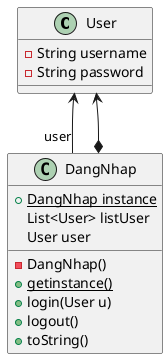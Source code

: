 @startuml
'https://plantuml.com/class-diagram

class User{
-String username
-String password
}
class DangNhap{
' chi co duy nhat nen dung instance
+ {static} DangNhap instance
List<User> listUser
User user
- DangNhap()
+{static} getinstance()
+ login(User u)
+ logout()
+ toString()
}

User <-- "user" DangNhap
User <--* DangNhap

@enduml